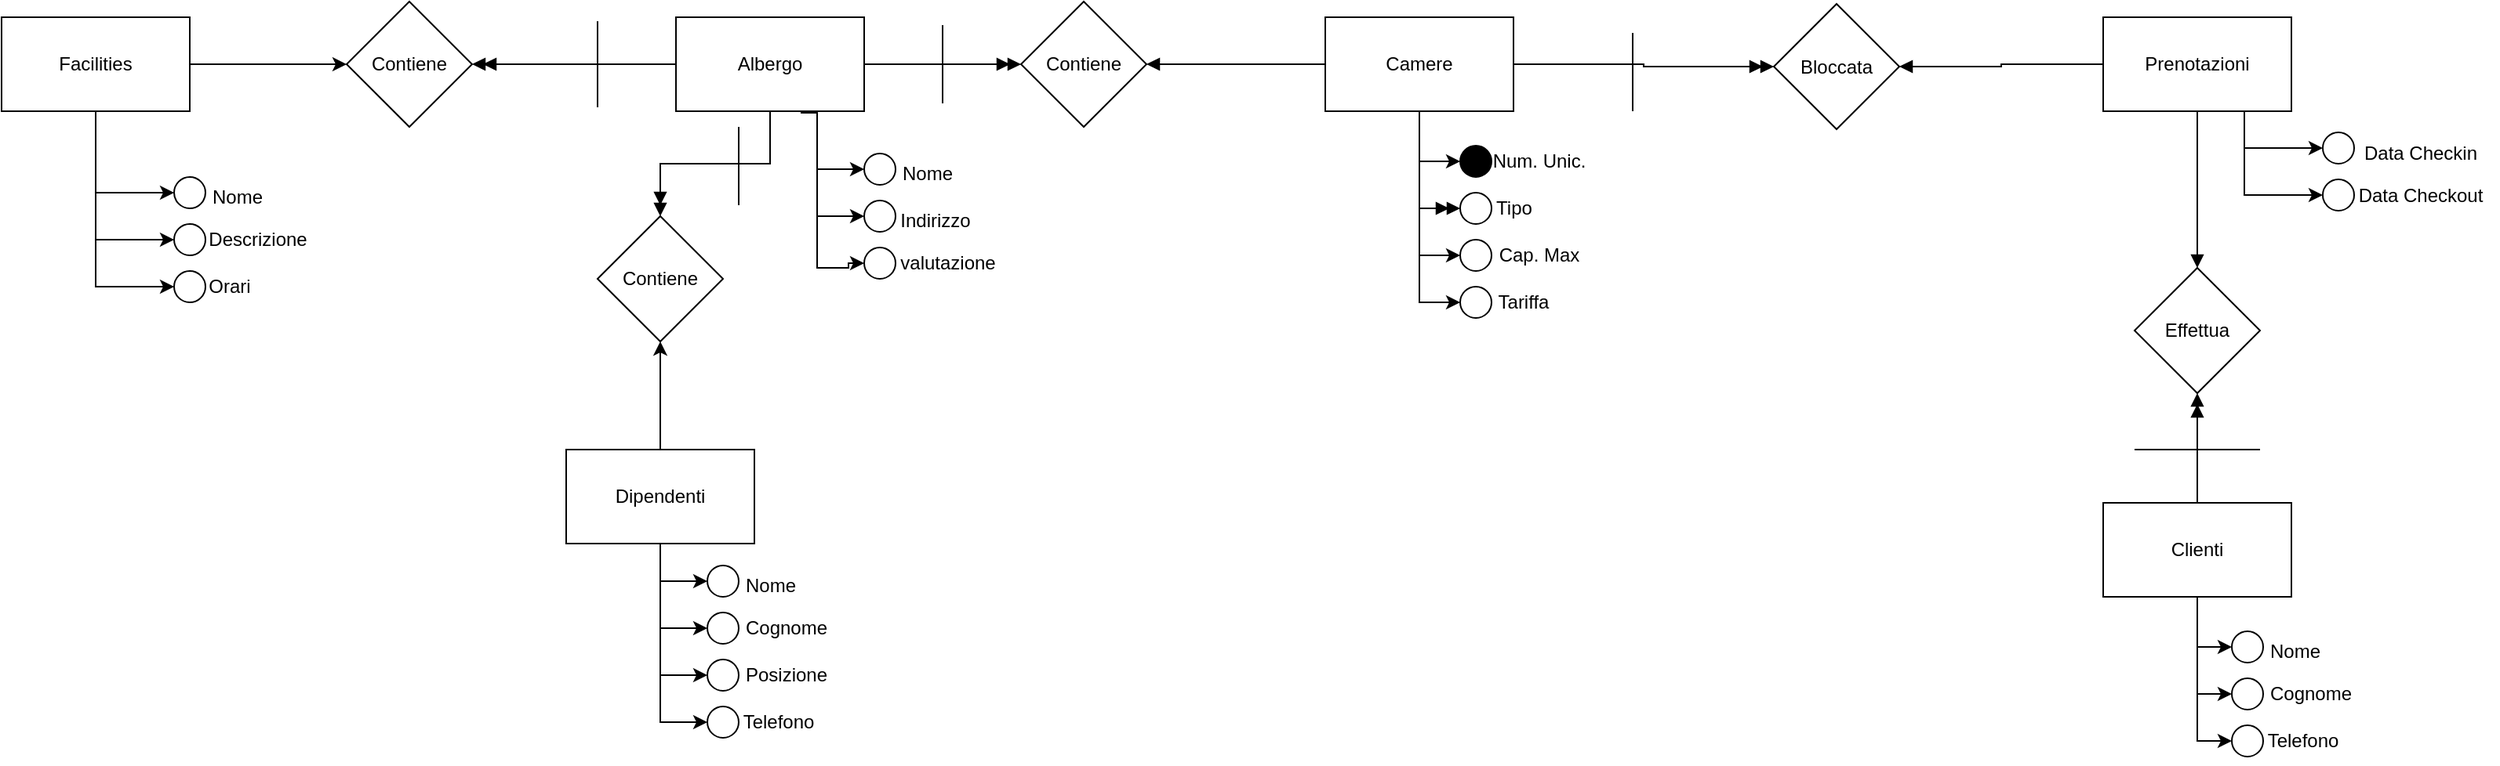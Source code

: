 <mxfile version="24.0.5" type="device">
  <diagram name="Pagina-1" id="0H4ePLFp6Znc07K3oaJG">
    <mxGraphModel dx="1451" dy="883" grid="1" gridSize="10" guides="1" tooltips="1" connect="1" arrows="1" fold="1" page="1" pageScale="1" pageWidth="827" pageHeight="1169" math="0" shadow="0">
      <root>
        <mxCell id="0" />
        <mxCell id="1" parent="0" />
        <mxCell id="D1DyO01tHlvUJonnN17j-81" style="edgeStyle=orthogonalEdgeStyle;rounded=0;orthogonalLoop=1;jettySize=auto;html=1;entryX=0.5;entryY=0;entryDx=0;entryDy=0;endArrow=block;endFill=1;" edge="1" parent="1" source="D1DyO01tHlvUJonnN17j-1" target="D1DyO01tHlvUJonnN17j-79">
          <mxGeometry relative="1" as="geometry" />
        </mxCell>
        <mxCell id="D1DyO01tHlvUJonnN17j-88" style="edgeStyle=orthogonalEdgeStyle;rounded=0;orthogonalLoop=1;jettySize=auto;html=1;exitX=0.75;exitY=1;exitDx=0;exitDy=0;entryX=0;entryY=0.5;entryDx=0;entryDy=0;" edge="1" parent="1" source="D1DyO01tHlvUJonnN17j-1" target="D1DyO01tHlvUJonnN17j-82">
          <mxGeometry relative="1" as="geometry" />
        </mxCell>
        <mxCell id="D1DyO01tHlvUJonnN17j-93" style="edgeStyle=orthogonalEdgeStyle;rounded=0;orthogonalLoop=1;jettySize=auto;html=1;entryX=0.5;entryY=0;entryDx=0;entryDy=0;endArrow=block;endFill=1;" edge="1" parent="1" source="D1DyO01tHlvUJonnN17j-1" target="D1DyO01tHlvUJonnN17j-91">
          <mxGeometry relative="1" as="geometry" />
        </mxCell>
        <mxCell id="D1DyO01tHlvUJonnN17j-104" style="edgeStyle=orthogonalEdgeStyle;rounded=0;orthogonalLoop=1;jettySize=auto;html=1;entryX=0;entryY=0.5;entryDx=0;entryDy=0;" edge="1" parent="1" source="D1DyO01tHlvUJonnN17j-1" target="D1DyO01tHlvUJonnN17j-84">
          <mxGeometry relative="1" as="geometry">
            <Array as="points">
              <mxPoint x="1090" y="234" />
            </Array>
          </mxGeometry>
        </mxCell>
        <mxCell id="D1DyO01tHlvUJonnN17j-1" value="Prenotazioni" style="rounded=0;whiteSpace=wrap;html=1;" vertex="1" parent="1">
          <mxGeometry x="1000" y="120" width="120" height="60" as="geometry" />
        </mxCell>
        <mxCell id="D1DyO01tHlvUJonnN17j-19" style="edgeStyle=orthogonalEdgeStyle;rounded=0;orthogonalLoop=1;jettySize=auto;html=1;entryX=0;entryY=0.5;entryDx=0;entryDy=0;" edge="1" parent="1" target="D1DyO01tHlvUJonnN17j-15">
          <mxGeometry relative="1" as="geometry">
            <mxPoint x="170" y="180" as="sourcePoint" />
            <Array as="points">
              <mxPoint x="180" y="181" />
              <mxPoint x="180" y="280" />
              <mxPoint x="200" y="280" />
              <mxPoint x="200" y="277" />
            </Array>
          </mxGeometry>
        </mxCell>
        <mxCell id="D1DyO01tHlvUJonnN17j-23" value="" style="edgeStyle=orthogonalEdgeStyle;rounded=0;orthogonalLoop=1;jettySize=auto;html=1;endArrow=doubleBlock;endFill=1;" edge="1" parent="1" source="D1DyO01tHlvUJonnN17j-2" target="D1DyO01tHlvUJonnN17j-22">
          <mxGeometry relative="1" as="geometry" />
        </mxCell>
        <mxCell id="D1DyO01tHlvUJonnN17j-74" style="edgeStyle=orthogonalEdgeStyle;rounded=0;orthogonalLoop=1;jettySize=auto;html=1;entryX=1;entryY=0.5;entryDx=0;entryDy=0;endArrow=doubleBlock;endFill=1;" edge="1" parent="1" source="D1DyO01tHlvUJonnN17j-2" target="D1DyO01tHlvUJonnN17j-72">
          <mxGeometry relative="1" as="geometry" />
        </mxCell>
        <mxCell id="D1DyO01tHlvUJonnN17j-98" style="edgeStyle=orthogonalEdgeStyle;rounded=0;orthogonalLoop=1;jettySize=auto;html=1;entryX=0.5;entryY=0;entryDx=0;entryDy=0;endArrow=doubleBlock;endFill=1;" edge="1" parent="1" source="D1DyO01tHlvUJonnN17j-2" target="D1DyO01tHlvUJonnN17j-76">
          <mxGeometry relative="1" as="geometry" />
        </mxCell>
        <mxCell id="D1DyO01tHlvUJonnN17j-101" style="edgeStyle=orthogonalEdgeStyle;rounded=0;orthogonalLoop=1;jettySize=auto;html=1;entryX=0;entryY=0.5;entryDx=0;entryDy=0;" edge="1" parent="1" source="D1DyO01tHlvUJonnN17j-2" target="D1DyO01tHlvUJonnN17j-13">
          <mxGeometry relative="1" as="geometry">
            <Array as="points">
              <mxPoint x="180" y="247" />
            </Array>
          </mxGeometry>
        </mxCell>
        <mxCell id="D1DyO01tHlvUJonnN17j-102" style="edgeStyle=orthogonalEdgeStyle;rounded=0;orthogonalLoop=1;jettySize=auto;html=1;entryX=0;entryY=0.5;entryDx=0;entryDy=0;" edge="1" parent="1" source="D1DyO01tHlvUJonnN17j-2" target="D1DyO01tHlvUJonnN17j-9">
          <mxGeometry relative="1" as="geometry">
            <Array as="points">
              <mxPoint x="180" y="217" />
            </Array>
          </mxGeometry>
        </mxCell>
        <mxCell id="D1DyO01tHlvUJonnN17j-2" value="Albergo" style="rounded=0;whiteSpace=wrap;html=1;" vertex="1" parent="1">
          <mxGeometry x="90" y="120" width="120" height="60" as="geometry" />
        </mxCell>
        <mxCell id="D1DyO01tHlvUJonnN17j-24" style="edgeStyle=orthogonalEdgeStyle;rounded=0;orthogonalLoop=1;jettySize=auto;html=1;entryX=1;entryY=0.5;entryDx=0;entryDy=0;endArrow=block;endFill=1;" edge="1" parent="1" source="D1DyO01tHlvUJonnN17j-3" target="D1DyO01tHlvUJonnN17j-22">
          <mxGeometry relative="1" as="geometry" />
        </mxCell>
        <mxCell id="D1DyO01tHlvUJonnN17j-31" style="edgeStyle=orthogonalEdgeStyle;rounded=0;orthogonalLoop=1;jettySize=auto;html=1;entryX=0;entryY=0.5;entryDx=0;entryDy=0;" edge="1" parent="1" source="D1DyO01tHlvUJonnN17j-3" target="D1DyO01tHlvUJonnN17j-26">
          <mxGeometry relative="1" as="geometry" />
        </mxCell>
        <mxCell id="D1DyO01tHlvUJonnN17j-32" style="edgeStyle=orthogonalEdgeStyle;rounded=0;orthogonalLoop=1;jettySize=auto;html=1;entryX=0;entryY=0.5;entryDx=0;entryDy=0;endArrow=doubleBlock;endFill=1;" edge="1" parent="1" source="D1DyO01tHlvUJonnN17j-3" target="D1DyO01tHlvUJonnN17j-28">
          <mxGeometry relative="1" as="geometry" />
        </mxCell>
        <mxCell id="D1DyO01tHlvUJonnN17j-33" style="edgeStyle=orthogonalEdgeStyle;rounded=0;orthogonalLoop=1;jettySize=auto;html=1;entryX=0;entryY=0.5;entryDx=0;entryDy=0;" edge="1" parent="1" source="D1DyO01tHlvUJonnN17j-3" target="D1DyO01tHlvUJonnN17j-30">
          <mxGeometry relative="1" as="geometry">
            <mxPoint x="564" y="280" as="targetPoint" />
          </mxGeometry>
        </mxCell>
        <mxCell id="D1DyO01tHlvUJonnN17j-36" style="edgeStyle=orthogonalEdgeStyle;rounded=0;orthogonalLoop=1;jettySize=auto;html=1;entryX=0;entryY=0.5;entryDx=0;entryDy=0;" edge="1" parent="1" source="D1DyO01tHlvUJonnN17j-3" target="D1DyO01tHlvUJonnN17j-7">
          <mxGeometry relative="1" as="geometry" />
        </mxCell>
        <mxCell id="D1DyO01tHlvUJonnN17j-95" style="edgeStyle=orthogonalEdgeStyle;rounded=0;orthogonalLoop=1;jettySize=auto;html=1;entryX=0.5;entryY=1;entryDx=0;entryDy=0;endArrow=doubleBlock;endFill=1;" edge="1" parent="1" source="D1DyO01tHlvUJonnN17j-3" target="D1DyO01tHlvUJonnN17j-91">
          <mxGeometry relative="1" as="geometry" />
        </mxCell>
        <mxCell id="D1DyO01tHlvUJonnN17j-3" value="Camere" style="rounded=0;whiteSpace=wrap;html=1;" vertex="1" parent="1">
          <mxGeometry x="504" y="120" width="120" height="60" as="geometry" />
        </mxCell>
        <mxCell id="D1DyO01tHlvUJonnN17j-43" style="edgeStyle=orthogonalEdgeStyle;rounded=0;orthogonalLoop=1;jettySize=auto;html=1;entryX=0;entryY=0.5;entryDx=0;entryDy=0;" edge="1" parent="1" source="D1DyO01tHlvUJonnN17j-4" target="D1DyO01tHlvUJonnN17j-37">
          <mxGeometry relative="1" as="geometry" />
        </mxCell>
        <mxCell id="D1DyO01tHlvUJonnN17j-44" style="edgeStyle=orthogonalEdgeStyle;rounded=0;orthogonalLoop=1;jettySize=auto;html=1;entryX=0;entryY=0.5;entryDx=0;entryDy=0;" edge="1" parent="1" source="D1DyO01tHlvUJonnN17j-4" target="D1DyO01tHlvUJonnN17j-39">
          <mxGeometry relative="1" as="geometry" />
        </mxCell>
        <mxCell id="D1DyO01tHlvUJonnN17j-45" style="edgeStyle=orthogonalEdgeStyle;rounded=0;orthogonalLoop=1;jettySize=auto;html=1;entryX=0;entryY=0.5;entryDx=0;entryDy=0;" edge="1" parent="1" source="D1DyO01tHlvUJonnN17j-4" target="D1DyO01tHlvUJonnN17j-41">
          <mxGeometry relative="1" as="geometry" />
        </mxCell>
        <mxCell id="D1DyO01tHlvUJonnN17j-80" value="" style="edgeStyle=orthogonalEdgeStyle;rounded=0;orthogonalLoop=1;jettySize=auto;html=1;endArrow=doubleBlock;endFill=1;" edge="1" parent="1" source="D1DyO01tHlvUJonnN17j-4" target="D1DyO01tHlvUJonnN17j-79">
          <mxGeometry relative="1" as="geometry" />
        </mxCell>
        <mxCell id="D1DyO01tHlvUJonnN17j-4" value="Clienti" style="rounded=0;whiteSpace=wrap;html=1;" vertex="1" parent="1">
          <mxGeometry x="1000" y="430" width="120" height="60" as="geometry" />
        </mxCell>
        <mxCell id="D1DyO01tHlvUJonnN17j-55" style="edgeStyle=orthogonalEdgeStyle;rounded=0;orthogonalLoop=1;jettySize=auto;html=1;entryX=0;entryY=0.5;entryDx=0;entryDy=0;" edge="1" parent="1" source="D1DyO01tHlvUJonnN17j-5" target="D1DyO01tHlvUJonnN17j-46">
          <mxGeometry relative="1" as="geometry" />
        </mxCell>
        <mxCell id="D1DyO01tHlvUJonnN17j-56" style="edgeStyle=orthogonalEdgeStyle;rounded=0;orthogonalLoop=1;jettySize=auto;html=1;entryX=0;entryY=0.5;entryDx=0;entryDy=0;" edge="1" parent="1" source="D1DyO01tHlvUJonnN17j-5" target="D1DyO01tHlvUJonnN17j-48">
          <mxGeometry relative="1" as="geometry" />
        </mxCell>
        <mxCell id="D1DyO01tHlvUJonnN17j-58" style="edgeStyle=orthogonalEdgeStyle;rounded=0;orthogonalLoop=1;jettySize=auto;html=1;entryX=0;entryY=0.5;entryDx=0;entryDy=0;" edge="1" parent="1" source="D1DyO01tHlvUJonnN17j-5" target="D1DyO01tHlvUJonnN17j-50">
          <mxGeometry relative="1" as="geometry" />
        </mxCell>
        <mxCell id="D1DyO01tHlvUJonnN17j-60" style="edgeStyle=orthogonalEdgeStyle;rounded=0;orthogonalLoop=1;jettySize=auto;html=1;entryX=0;entryY=0.5;entryDx=0;entryDy=0;" edge="1" parent="1" source="D1DyO01tHlvUJonnN17j-5" target="D1DyO01tHlvUJonnN17j-53">
          <mxGeometry relative="1" as="geometry" />
        </mxCell>
        <mxCell id="D1DyO01tHlvUJonnN17j-78" style="edgeStyle=orthogonalEdgeStyle;rounded=0;orthogonalLoop=1;jettySize=auto;html=1;entryX=0.5;entryY=1;entryDx=0;entryDy=0;" edge="1" parent="1" source="D1DyO01tHlvUJonnN17j-5" target="D1DyO01tHlvUJonnN17j-76">
          <mxGeometry relative="1" as="geometry" />
        </mxCell>
        <mxCell id="D1DyO01tHlvUJonnN17j-5" value="Dipendenti" style="rounded=0;whiteSpace=wrap;html=1;" vertex="1" parent="1">
          <mxGeometry x="20" y="396" width="120" height="60" as="geometry" />
        </mxCell>
        <mxCell id="D1DyO01tHlvUJonnN17j-67" style="edgeStyle=orthogonalEdgeStyle;rounded=0;orthogonalLoop=1;jettySize=auto;html=1;entryX=0;entryY=0.5;entryDx=0;entryDy=0;" edge="1" parent="1" source="D1DyO01tHlvUJonnN17j-6" target="D1DyO01tHlvUJonnN17j-61">
          <mxGeometry relative="1" as="geometry" />
        </mxCell>
        <mxCell id="D1DyO01tHlvUJonnN17j-68" style="edgeStyle=orthogonalEdgeStyle;rounded=0;orthogonalLoop=1;jettySize=auto;html=1;entryX=0;entryY=0.5;entryDx=0;entryDy=0;" edge="1" parent="1" source="D1DyO01tHlvUJonnN17j-6" target="D1DyO01tHlvUJonnN17j-63">
          <mxGeometry relative="1" as="geometry" />
        </mxCell>
        <mxCell id="D1DyO01tHlvUJonnN17j-69" style="edgeStyle=orthogonalEdgeStyle;rounded=0;orthogonalLoop=1;jettySize=auto;html=1;entryX=0;entryY=0.5;entryDx=0;entryDy=0;" edge="1" parent="1" source="D1DyO01tHlvUJonnN17j-6" target="D1DyO01tHlvUJonnN17j-65">
          <mxGeometry relative="1" as="geometry" />
        </mxCell>
        <mxCell id="D1DyO01tHlvUJonnN17j-73" value="" style="edgeStyle=orthogonalEdgeStyle;rounded=0;orthogonalLoop=1;jettySize=auto;html=1;" edge="1" parent="1" source="D1DyO01tHlvUJonnN17j-6" target="D1DyO01tHlvUJonnN17j-72">
          <mxGeometry relative="1" as="geometry" />
        </mxCell>
        <mxCell id="D1DyO01tHlvUJonnN17j-6" value="Facilities" style="rounded=0;whiteSpace=wrap;html=1;" vertex="1" parent="1">
          <mxGeometry x="-340" y="120" width="120" height="60" as="geometry" />
        </mxCell>
        <mxCell id="D1DyO01tHlvUJonnN17j-7" value="" style="ellipse;whiteSpace=wrap;html=1;aspect=fixed;" vertex="1" parent="1">
          <mxGeometry x="590" y="292" width="20" height="20" as="geometry" />
        </mxCell>
        <mxCell id="D1DyO01tHlvUJonnN17j-9" value="" style="ellipse;whiteSpace=wrap;html=1;aspect=fixed;" vertex="1" parent="1">
          <mxGeometry x="210" y="207" width="20" height="20" as="geometry" />
        </mxCell>
        <mxCell id="D1DyO01tHlvUJonnN17j-12" value="Nome" style="text;html=1;align=center;verticalAlign=middle;resizable=0;points=[];autosize=1;strokeColor=none;fillColor=none;" vertex="1" parent="1">
          <mxGeometry x="220" y="205" width="60" height="30" as="geometry" />
        </mxCell>
        <mxCell id="D1DyO01tHlvUJonnN17j-13" value="" style="ellipse;whiteSpace=wrap;html=1;aspect=fixed;" vertex="1" parent="1">
          <mxGeometry x="210" y="237" width="20" height="20" as="geometry" />
        </mxCell>
        <mxCell id="D1DyO01tHlvUJonnN17j-14" value="Indirizzo" style="text;html=1;align=center;verticalAlign=middle;resizable=0;points=[];autosize=1;strokeColor=none;fillColor=none;" vertex="1" parent="1">
          <mxGeometry x="220" y="235" width="70" height="30" as="geometry" />
        </mxCell>
        <mxCell id="D1DyO01tHlvUJonnN17j-15" value="" style="ellipse;whiteSpace=wrap;html=1;aspect=fixed;" vertex="1" parent="1">
          <mxGeometry x="210" y="267" width="20" height="20" as="geometry" />
        </mxCell>
        <mxCell id="D1DyO01tHlvUJonnN17j-16" value="valutazione" style="text;html=1;align=center;verticalAlign=middle;resizable=0;points=[];autosize=1;strokeColor=none;fillColor=none;" vertex="1" parent="1">
          <mxGeometry x="223" y="262" width="80" height="30" as="geometry" />
        </mxCell>
        <mxCell id="D1DyO01tHlvUJonnN17j-22" value="Contiene" style="rhombus;whiteSpace=wrap;html=1;rounded=0;" vertex="1" parent="1">
          <mxGeometry x="310" y="110" width="80" height="80" as="geometry" />
        </mxCell>
        <mxCell id="D1DyO01tHlvUJonnN17j-25" value="" style="endArrow=none;html=1;rounded=0;" edge="1" parent="1">
          <mxGeometry width="50" height="50" relative="1" as="geometry">
            <mxPoint x="260" y="175" as="sourcePoint" />
            <mxPoint x="260" y="125" as="targetPoint" />
          </mxGeometry>
        </mxCell>
        <mxCell id="D1DyO01tHlvUJonnN17j-26" value="" style="ellipse;whiteSpace=wrap;html=1;aspect=fixed;fillColor=#000000;" vertex="1" parent="1">
          <mxGeometry x="590" y="202" width="20" height="20" as="geometry" />
        </mxCell>
        <mxCell id="D1DyO01tHlvUJonnN17j-27" value="Num. Unic." style="text;html=1;align=center;verticalAlign=middle;resizable=0;points=[];autosize=1;strokeColor=none;fillColor=none;" vertex="1" parent="1">
          <mxGeometry x="600" y="197" width="80" height="30" as="geometry" />
        </mxCell>
        <mxCell id="D1DyO01tHlvUJonnN17j-28" value="" style="ellipse;whiteSpace=wrap;html=1;aspect=fixed;" vertex="1" parent="1">
          <mxGeometry x="590" y="232" width="20" height="20" as="geometry" />
        </mxCell>
        <mxCell id="D1DyO01tHlvUJonnN17j-29" value="Tipo" style="text;html=1;align=center;verticalAlign=middle;resizable=0;points=[];autosize=1;strokeColor=none;fillColor=none;" vertex="1" parent="1">
          <mxGeometry x="599" y="227" width="50" height="30" as="geometry" />
        </mxCell>
        <mxCell id="D1DyO01tHlvUJonnN17j-30" value="" style="ellipse;whiteSpace=wrap;html=1;aspect=fixed;" vertex="1" parent="1">
          <mxGeometry x="590" y="262" width="20" height="20" as="geometry" />
        </mxCell>
        <mxCell id="D1DyO01tHlvUJonnN17j-34" value="Cap. Max" style="text;html=1;align=center;verticalAlign=middle;resizable=0;points=[];autosize=1;strokeColor=none;fillColor=none;" vertex="1" parent="1">
          <mxGeometry x="605" y="257" width="70" height="30" as="geometry" />
        </mxCell>
        <mxCell id="D1DyO01tHlvUJonnN17j-35" value="Tariffa" style="text;html=1;align=center;verticalAlign=middle;resizable=0;points=[];autosize=1;strokeColor=none;fillColor=none;" vertex="1" parent="1">
          <mxGeometry x="600" y="287" width="60" height="30" as="geometry" />
        </mxCell>
        <mxCell id="D1DyO01tHlvUJonnN17j-37" value="" style="ellipse;whiteSpace=wrap;html=1;aspect=fixed;" vertex="1" parent="1">
          <mxGeometry x="1082" y="512" width="20" height="20" as="geometry" />
        </mxCell>
        <mxCell id="D1DyO01tHlvUJonnN17j-38" value="Nome" style="text;html=1;align=center;verticalAlign=middle;resizable=0;points=[];autosize=1;strokeColor=none;fillColor=none;" vertex="1" parent="1">
          <mxGeometry x="1092" y="510" width="60" height="30" as="geometry" />
        </mxCell>
        <mxCell id="D1DyO01tHlvUJonnN17j-39" value="" style="ellipse;whiteSpace=wrap;html=1;aspect=fixed;" vertex="1" parent="1">
          <mxGeometry x="1082" y="542" width="20" height="20" as="geometry" />
        </mxCell>
        <mxCell id="D1DyO01tHlvUJonnN17j-40" value="Cognome" style="text;html=1;align=center;verticalAlign=middle;resizable=0;points=[];autosize=1;strokeColor=none;fillColor=none;" vertex="1" parent="1">
          <mxGeometry x="1092" y="537" width="80" height="30" as="geometry" />
        </mxCell>
        <mxCell id="D1DyO01tHlvUJonnN17j-41" value="" style="ellipse;whiteSpace=wrap;html=1;aspect=fixed;" vertex="1" parent="1">
          <mxGeometry x="1082" y="572" width="20" height="20" as="geometry" />
        </mxCell>
        <mxCell id="D1DyO01tHlvUJonnN17j-42" value="Telefono" style="text;html=1;align=center;verticalAlign=middle;resizable=0;points=[];autosize=1;strokeColor=none;fillColor=none;" vertex="1" parent="1">
          <mxGeometry x="1092" y="567" width="70" height="30" as="geometry" />
        </mxCell>
        <mxCell id="D1DyO01tHlvUJonnN17j-46" value="" style="ellipse;whiteSpace=wrap;html=1;aspect=fixed;" vertex="1" parent="1">
          <mxGeometry x="110" y="470" width="20" height="20" as="geometry" />
        </mxCell>
        <mxCell id="D1DyO01tHlvUJonnN17j-47" value="Nome" style="text;html=1;align=center;verticalAlign=middle;resizable=0;points=[];autosize=1;strokeColor=none;fillColor=none;" vertex="1" parent="1">
          <mxGeometry x="120" y="468" width="60" height="30" as="geometry" />
        </mxCell>
        <mxCell id="D1DyO01tHlvUJonnN17j-48" value="" style="ellipse;whiteSpace=wrap;html=1;aspect=fixed;" vertex="1" parent="1">
          <mxGeometry x="110" y="500" width="20" height="20" as="geometry" />
        </mxCell>
        <mxCell id="D1DyO01tHlvUJonnN17j-49" value="Cognome" style="text;html=1;align=center;verticalAlign=middle;resizable=0;points=[];autosize=1;strokeColor=none;fillColor=none;" vertex="1" parent="1">
          <mxGeometry x="120" y="495" width="80" height="30" as="geometry" />
        </mxCell>
        <mxCell id="D1DyO01tHlvUJonnN17j-50" value="" style="ellipse;whiteSpace=wrap;html=1;aspect=fixed;" vertex="1" parent="1">
          <mxGeometry x="110" y="530" width="20" height="20" as="geometry" />
        </mxCell>
        <mxCell id="D1DyO01tHlvUJonnN17j-51" value="Posizione" style="text;html=1;align=center;verticalAlign=middle;resizable=0;points=[];autosize=1;strokeColor=none;fillColor=none;" vertex="1" parent="1">
          <mxGeometry x="120" y="525" width="80" height="30" as="geometry" />
        </mxCell>
        <mxCell id="D1DyO01tHlvUJonnN17j-53" value="" style="ellipse;whiteSpace=wrap;html=1;aspect=fixed;" vertex="1" parent="1">
          <mxGeometry x="110" y="560" width="20" height="20" as="geometry" />
        </mxCell>
        <mxCell id="D1DyO01tHlvUJonnN17j-54" value="Telefono" style="text;html=1;align=center;verticalAlign=middle;resizable=0;points=[];autosize=1;strokeColor=none;fillColor=none;" vertex="1" parent="1">
          <mxGeometry x="120" y="555" width="70" height="30" as="geometry" />
        </mxCell>
        <mxCell id="D1DyO01tHlvUJonnN17j-61" value="" style="ellipse;whiteSpace=wrap;html=1;aspect=fixed;" vertex="1" parent="1">
          <mxGeometry x="-230" y="222" width="20" height="20" as="geometry" />
        </mxCell>
        <mxCell id="D1DyO01tHlvUJonnN17j-62" value="Nome" style="text;html=1;align=center;verticalAlign=middle;resizable=0;points=[];autosize=1;strokeColor=none;fillColor=none;" vertex="1" parent="1">
          <mxGeometry x="-220" y="220" width="60" height="30" as="geometry" />
        </mxCell>
        <mxCell id="D1DyO01tHlvUJonnN17j-63" value="" style="ellipse;whiteSpace=wrap;html=1;aspect=fixed;" vertex="1" parent="1">
          <mxGeometry x="-230" y="252" width="20" height="20" as="geometry" />
        </mxCell>
        <mxCell id="D1DyO01tHlvUJonnN17j-64" value="Descrizione" style="text;html=1;align=center;verticalAlign=middle;resizable=0;points=[];autosize=1;strokeColor=none;fillColor=none;" vertex="1" parent="1">
          <mxGeometry x="-222" y="247" width="90" height="30" as="geometry" />
        </mxCell>
        <mxCell id="D1DyO01tHlvUJonnN17j-65" value="" style="ellipse;whiteSpace=wrap;html=1;aspect=fixed;" vertex="1" parent="1">
          <mxGeometry x="-230" y="282" width="20" height="20" as="geometry" />
        </mxCell>
        <mxCell id="D1DyO01tHlvUJonnN17j-66" value="Orari" style="text;html=1;align=center;verticalAlign=middle;resizable=0;points=[];autosize=1;strokeColor=none;fillColor=none;" vertex="1" parent="1">
          <mxGeometry x="-220" y="277" width="50" height="30" as="geometry" />
        </mxCell>
        <mxCell id="D1DyO01tHlvUJonnN17j-72" value="Contiene" style="rhombus;whiteSpace=wrap;html=1;rounded=0;" vertex="1" parent="1">
          <mxGeometry x="-120" y="110" width="80" height="80" as="geometry" />
        </mxCell>
        <mxCell id="D1DyO01tHlvUJonnN17j-76" value="Contiene" style="rhombus;whiteSpace=wrap;html=1;rounded=0;" vertex="1" parent="1">
          <mxGeometry x="40" y="247" width="80" height="80" as="geometry" />
        </mxCell>
        <mxCell id="D1DyO01tHlvUJonnN17j-79" value="Effettua" style="rhombus;whiteSpace=wrap;html=1;rounded=0;" vertex="1" parent="1">
          <mxGeometry x="1020" y="280" width="80" height="80" as="geometry" />
        </mxCell>
        <mxCell id="D1DyO01tHlvUJonnN17j-82" value="" style="ellipse;whiteSpace=wrap;html=1;aspect=fixed;" vertex="1" parent="1">
          <mxGeometry x="1140" y="193.5" width="20" height="20" as="geometry" />
        </mxCell>
        <mxCell id="D1DyO01tHlvUJonnN17j-83" value="Data Checkin" style="text;html=1;align=center;verticalAlign=middle;resizable=0;points=[];autosize=1;strokeColor=none;fillColor=none;" vertex="1" parent="1">
          <mxGeometry x="1152" y="191.5" width="100" height="30" as="geometry" />
        </mxCell>
        <mxCell id="D1DyO01tHlvUJonnN17j-84" value="" style="ellipse;whiteSpace=wrap;html=1;aspect=fixed;" vertex="1" parent="1">
          <mxGeometry x="1140" y="223.5" width="20" height="20" as="geometry" />
        </mxCell>
        <mxCell id="D1DyO01tHlvUJonnN17j-85" value="Data Checkout" style="text;html=1;align=center;verticalAlign=middle;resizable=0;points=[];autosize=1;strokeColor=none;fillColor=none;" vertex="1" parent="1">
          <mxGeometry x="1152" y="218.5" width="100" height="30" as="geometry" />
        </mxCell>
        <mxCell id="D1DyO01tHlvUJonnN17j-90" value="" style="endArrow=none;html=1;rounded=0;" edge="1" parent="1">
          <mxGeometry width="50" height="50" relative="1" as="geometry">
            <mxPoint x="40" y="177.5" as="sourcePoint" />
            <mxPoint x="40" y="122.5" as="targetPoint" />
          </mxGeometry>
        </mxCell>
        <mxCell id="D1DyO01tHlvUJonnN17j-91" value="Bloccata" style="rhombus;whiteSpace=wrap;html=1;rounded=0;direction=south;" vertex="1" parent="1">
          <mxGeometry x="790" y="111.5" width="80" height="80" as="geometry" />
        </mxCell>
        <mxCell id="D1DyO01tHlvUJonnN17j-96" value="" style="endArrow=none;html=1;rounded=0;" edge="1" parent="1">
          <mxGeometry width="50" height="50" relative="1" as="geometry">
            <mxPoint x="700" y="180" as="sourcePoint" />
            <mxPoint x="700" y="130" as="targetPoint" />
          </mxGeometry>
        </mxCell>
        <mxCell id="D1DyO01tHlvUJonnN17j-97" value="" style="endArrow=none;html=1;rounded=0;" edge="1" parent="1">
          <mxGeometry width="50" height="50" relative="1" as="geometry">
            <mxPoint x="130" y="240" as="sourcePoint" />
            <mxPoint x="130" y="190" as="targetPoint" />
          </mxGeometry>
        </mxCell>
        <mxCell id="D1DyO01tHlvUJonnN17j-99" value="" style="endArrow=none;html=1;rounded=0;" edge="1" parent="1">
          <mxGeometry width="50" height="50" relative="1" as="geometry">
            <mxPoint x="1020" y="396" as="sourcePoint" />
            <mxPoint x="1100" y="396" as="targetPoint" />
          </mxGeometry>
        </mxCell>
      </root>
    </mxGraphModel>
  </diagram>
</mxfile>
